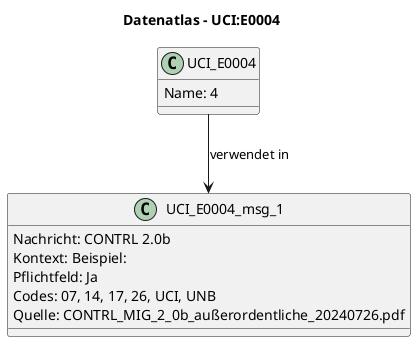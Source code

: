 @startuml
title Datenatlas – UCI:E0004
class UCI_E0004 {
  Name: 4
}
class UCI_E0004_msg_1 {
  Nachricht: CONTRL 2.0b
  Kontext: Beispiel:
  Pflichtfeld: Ja
  Codes: 07, 14, 17, 26, UCI, UNB
  Quelle: CONTRL_MIG_2_0b_außerordentliche_20240726.pdf
}
UCI_E0004 --> UCI_E0004_msg_1 : verwendet in
@enduml